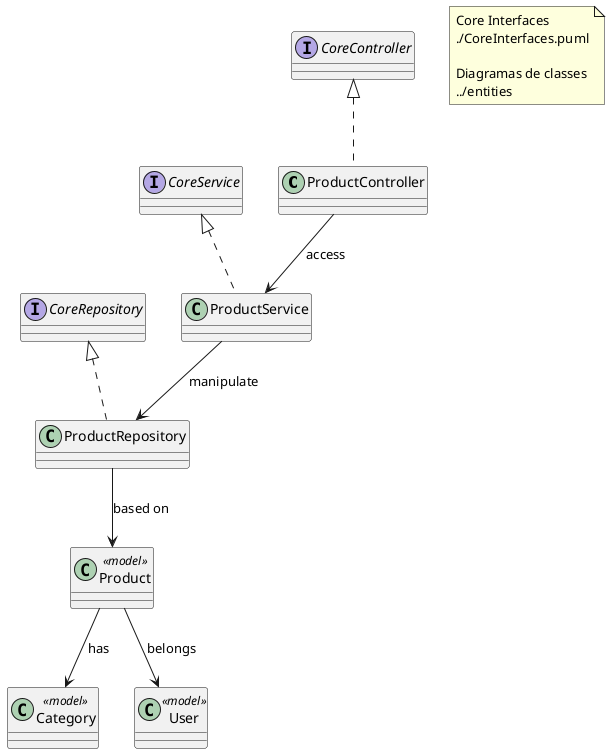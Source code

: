 @startuml

class ProductController implements CoreController {}
class ProductService implements CoreService {}
class ProductRepository implements CoreRepository {}

class Product <<model>> {}
class Category <<model>> {}
class User <<model>> {}

' Relationships
ProductController --> ProductService : access
ProductService --> ProductRepository : manipulate
ProductRepository --> Product : based on
Product --> Category : has
Product --> User: belongs

note as N1
Core Interfaces
./CoreInterfaces.puml

Diagramas de classes
../entities
end note

@enduml